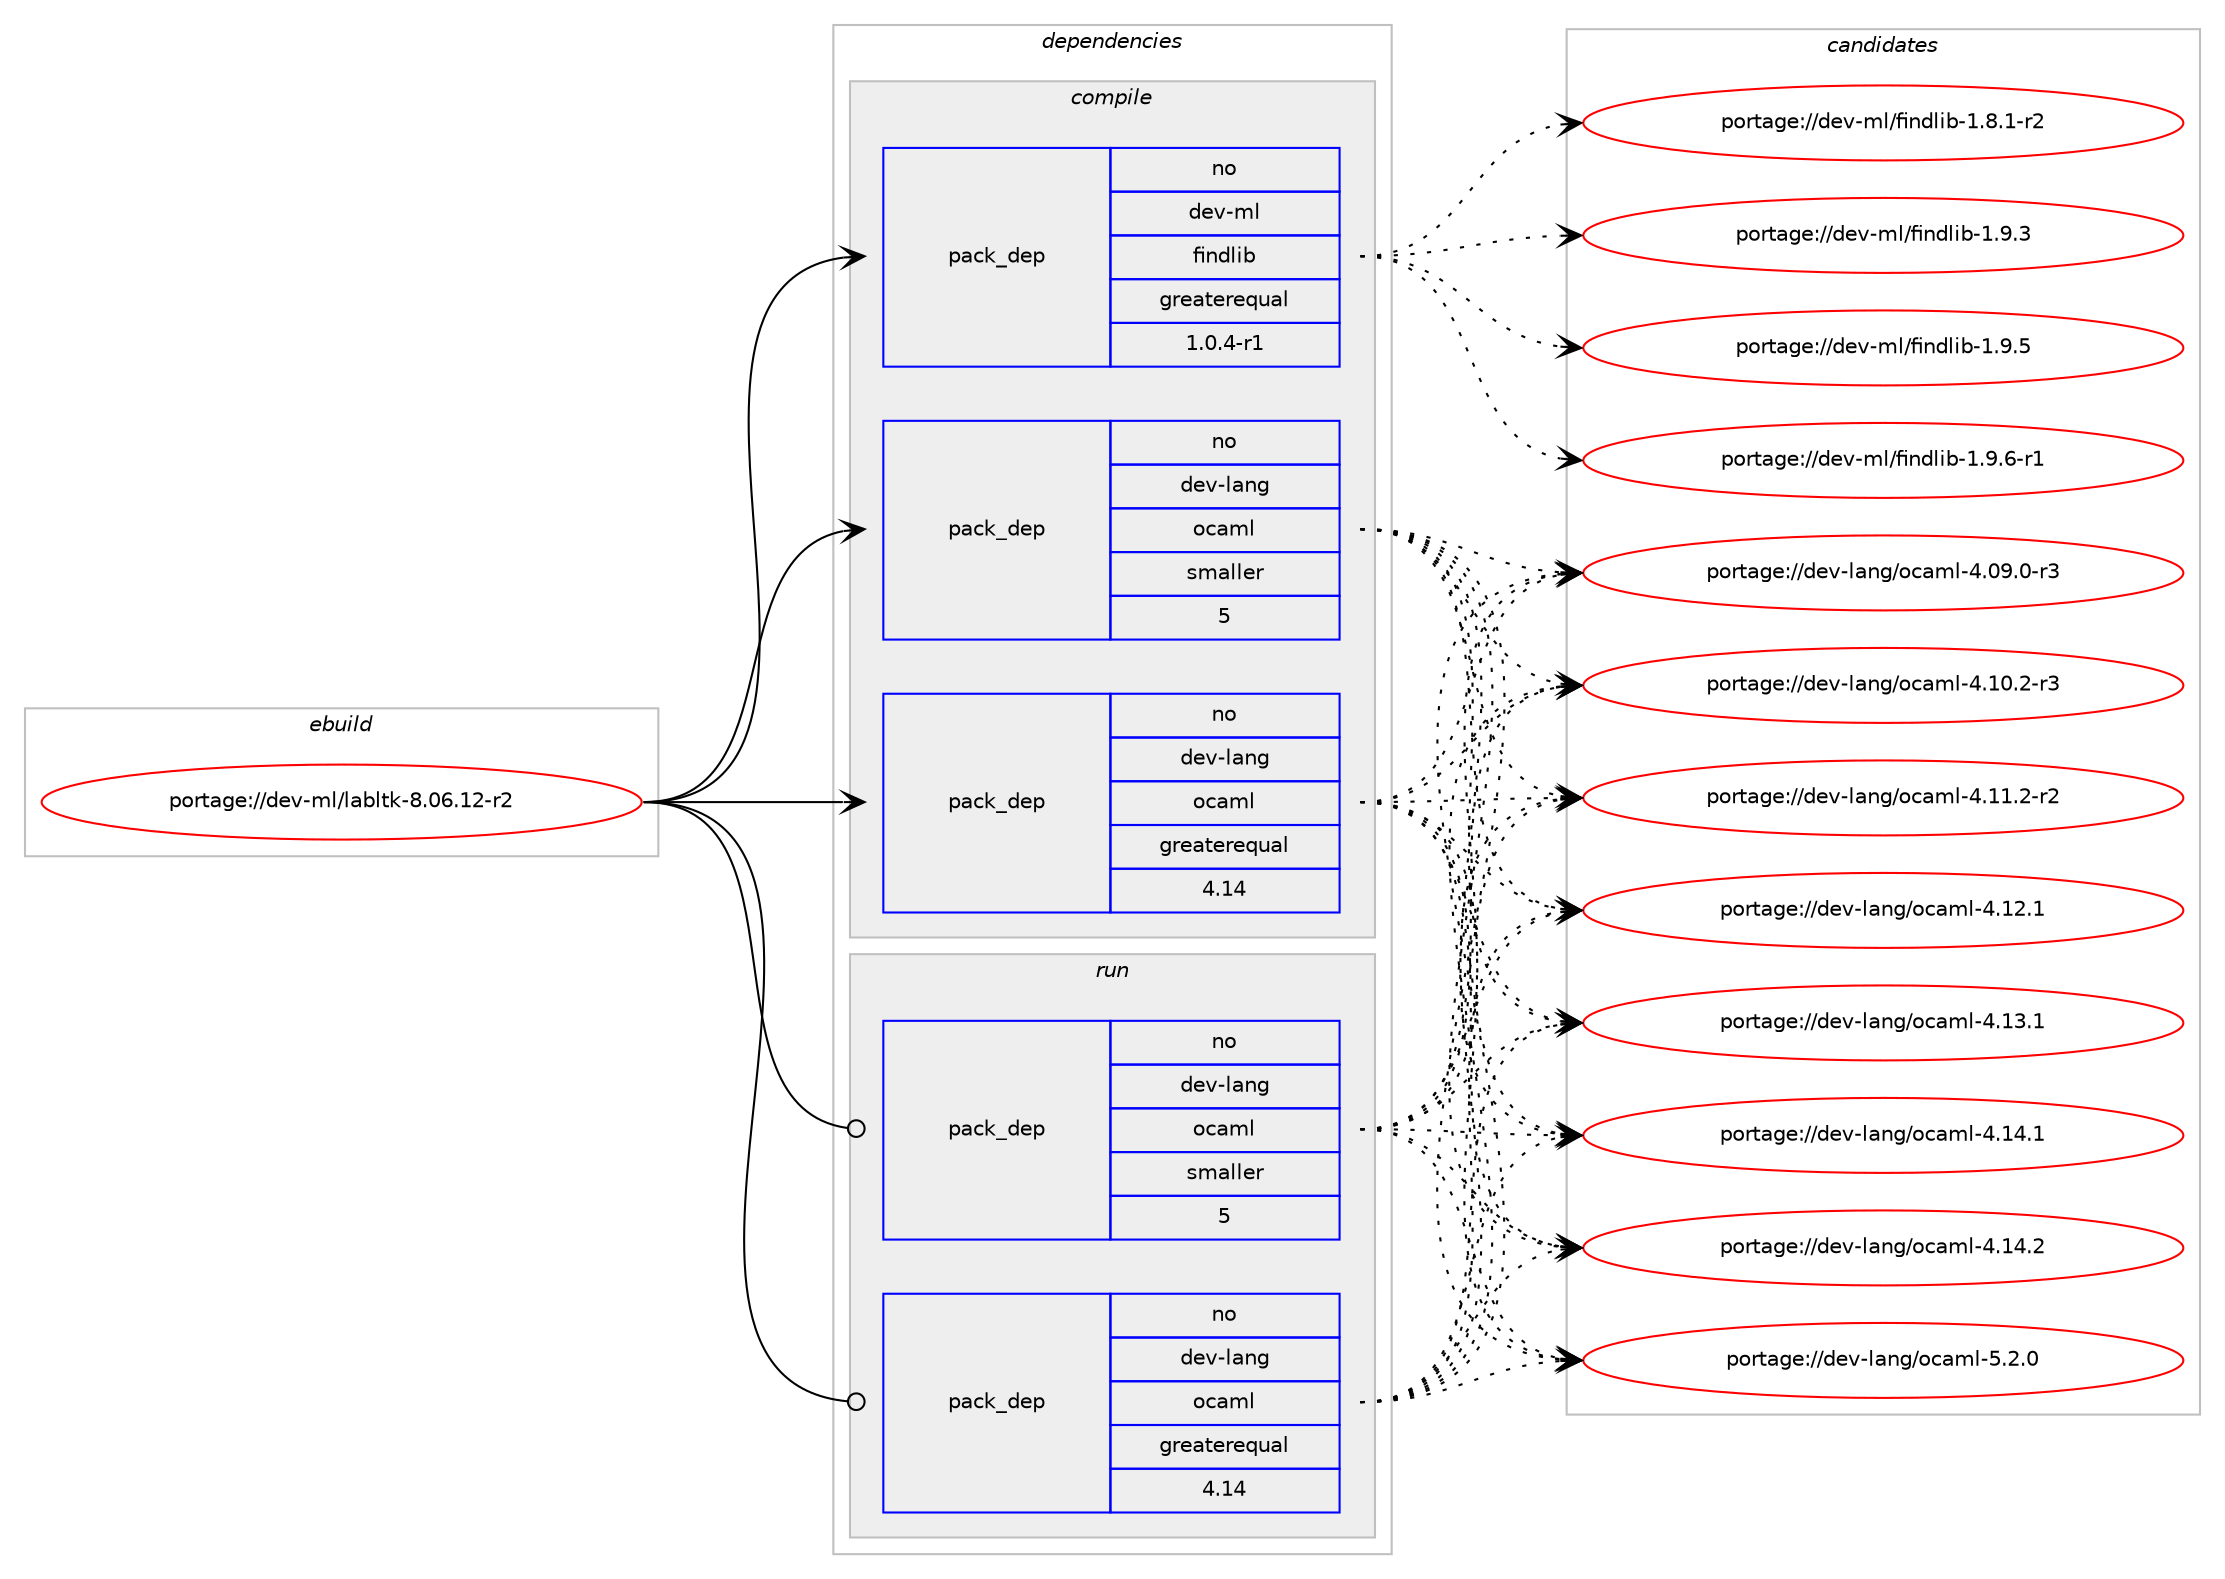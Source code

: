 digraph prolog {

# *************
# Graph options
# *************

newrank=true;
concentrate=true;
compound=true;
graph [rankdir=LR,fontname=Helvetica,fontsize=10,ranksep=1.5];#, ranksep=2.5, nodesep=0.2];
edge  [arrowhead=vee];
node  [fontname=Helvetica,fontsize=10];

# **********
# The ebuild
# **********

subgraph cluster_leftcol {
color=gray;
rank=same;
label=<<i>ebuild</i>>;
id [label="portage://dev-ml/labltk-8.06.12-r2", color=red, width=4, href="../dev-ml/labltk-8.06.12-r2.svg"];
}

# ****************
# The dependencies
# ****************

subgraph cluster_midcol {
color=gray;
label=<<i>dependencies</i>>;
subgraph cluster_compile {
fillcolor="#eeeeee";
style=filled;
label=<<i>compile</i>>;
subgraph pack30416 {
dependency60082 [label=<<TABLE BORDER="0" CELLBORDER="1" CELLSPACING="0" CELLPADDING="4" WIDTH="220"><TR><TD ROWSPAN="6" CELLPADDING="30">pack_dep</TD></TR><TR><TD WIDTH="110">no</TD></TR><TR><TD>dev-lang</TD></TR><TR><TD>ocaml</TD></TR><TR><TD>greaterequal</TD></TR><TR><TD>4.14</TD></TR></TABLE>>, shape=none, color=blue];
}
id:e -> dependency60082:w [weight=20,style="solid",arrowhead="vee"];
subgraph pack30417 {
dependency60083 [label=<<TABLE BORDER="0" CELLBORDER="1" CELLSPACING="0" CELLPADDING="4" WIDTH="220"><TR><TD ROWSPAN="6" CELLPADDING="30">pack_dep</TD></TR><TR><TD WIDTH="110">no</TD></TR><TR><TD>dev-lang</TD></TR><TR><TD>ocaml</TD></TR><TR><TD>smaller</TD></TR><TR><TD>5</TD></TR></TABLE>>, shape=none, color=blue];
}
id:e -> dependency60083:w [weight=20,style="solid",arrowhead="vee"];
# *** BEGIN UNKNOWN DEPENDENCY TYPE (TODO) ***
# id -> package_dependency(portage://dev-ml/labltk-8.06.12-r2,install,no,dev-lang,tk,none,[,,],any_same_slot,[])
# *** END UNKNOWN DEPENDENCY TYPE (TODO) ***

subgraph pack30418 {
dependency60084 [label=<<TABLE BORDER="0" CELLBORDER="1" CELLSPACING="0" CELLPADDING="4" WIDTH="220"><TR><TD ROWSPAN="6" CELLPADDING="30">pack_dep</TD></TR><TR><TD WIDTH="110">no</TD></TR><TR><TD>dev-ml</TD></TR><TR><TD>findlib</TD></TR><TR><TD>greaterequal</TD></TR><TR><TD>1.0.4-r1</TD></TR></TABLE>>, shape=none, color=blue];
}
id:e -> dependency60084:w [weight=20,style="solid",arrowhead="vee"];
# *** BEGIN UNKNOWN DEPENDENCY TYPE (TODO) ***
# id -> package_dependency(portage://dev-ml/labltk-8.06.12-r2,install,no,dev-ml,findlib,none,[,,],[],[])
# *** END UNKNOWN DEPENDENCY TYPE (TODO) ***

}
subgraph cluster_compileandrun {
fillcolor="#eeeeee";
style=filled;
label=<<i>compile and run</i>>;
}
subgraph cluster_run {
fillcolor="#eeeeee";
style=filled;
label=<<i>run</i>>;
subgraph pack30419 {
dependency60085 [label=<<TABLE BORDER="0" CELLBORDER="1" CELLSPACING="0" CELLPADDING="4" WIDTH="220"><TR><TD ROWSPAN="6" CELLPADDING="30">pack_dep</TD></TR><TR><TD WIDTH="110">no</TD></TR><TR><TD>dev-lang</TD></TR><TR><TD>ocaml</TD></TR><TR><TD>greaterequal</TD></TR><TR><TD>4.14</TD></TR></TABLE>>, shape=none, color=blue];
}
id:e -> dependency60085:w [weight=20,style="solid",arrowhead="odot"];
# *** BEGIN UNKNOWN DEPENDENCY TYPE (TODO) ***
# id -> package_dependency(portage://dev-ml/labltk-8.06.12-r2,run,no,dev-lang,ocaml,none,[,,],any_same_slot,[use(optenable(ocamlopt),none)])
# *** END UNKNOWN DEPENDENCY TYPE (TODO) ***

subgraph pack30420 {
dependency60086 [label=<<TABLE BORDER="0" CELLBORDER="1" CELLSPACING="0" CELLPADDING="4" WIDTH="220"><TR><TD ROWSPAN="6" CELLPADDING="30">pack_dep</TD></TR><TR><TD WIDTH="110">no</TD></TR><TR><TD>dev-lang</TD></TR><TR><TD>ocaml</TD></TR><TR><TD>smaller</TD></TR><TR><TD>5</TD></TR></TABLE>>, shape=none, color=blue];
}
id:e -> dependency60086:w [weight=20,style="solid",arrowhead="odot"];
# *** BEGIN UNKNOWN DEPENDENCY TYPE (TODO) ***
# id -> package_dependency(portage://dev-ml/labltk-8.06.12-r2,run,no,dev-lang,tk,none,[,,],any_same_slot,[])
# *** END UNKNOWN DEPENDENCY TYPE (TODO) ***

}
}

# **************
# The candidates
# **************

subgraph cluster_choices {
rank=same;
color=gray;
label=<<i>candidates</i>>;

subgraph choice30416 {
color=black;
nodesep=1;
choice1001011184510897110103471119997109108455246485746484511451 [label="portage://dev-lang/ocaml-4.09.0-r3", color=red, width=4,href="../dev-lang/ocaml-4.09.0-r3.svg"];
choice1001011184510897110103471119997109108455246494846504511451 [label="portage://dev-lang/ocaml-4.10.2-r3", color=red, width=4,href="../dev-lang/ocaml-4.10.2-r3.svg"];
choice1001011184510897110103471119997109108455246494946504511450 [label="portage://dev-lang/ocaml-4.11.2-r2", color=red, width=4,href="../dev-lang/ocaml-4.11.2-r2.svg"];
choice100101118451089711010347111999710910845524649504649 [label="portage://dev-lang/ocaml-4.12.1", color=red, width=4,href="../dev-lang/ocaml-4.12.1.svg"];
choice100101118451089711010347111999710910845524649514649 [label="portage://dev-lang/ocaml-4.13.1", color=red, width=4,href="../dev-lang/ocaml-4.13.1.svg"];
choice100101118451089711010347111999710910845524649524649 [label="portage://dev-lang/ocaml-4.14.1", color=red, width=4,href="../dev-lang/ocaml-4.14.1.svg"];
choice100101118451089711010347111999710910845524649524650 [label="portage://dev-lang/ocaml-4.14.2", color=red, width=4,href="../dev-lang/ocaml-4.14.2.svg"];
choice1001011184510897110103471119997109108455346504648 [label="portage://dev-lang/ocaml-5.2.0", color=red, width=4,href="../dev-lang/ocaml-5.2.0.svg"];
dependency60082:e -> choice1001011184510897110103471119997109108455246485746484511451:w [style=dotted,weight="100"];
dependency60082:e -> choice1001011184510897110103471119997109108455246494846504511451:w [style=dotted,weight="100"];
dependency60082:e -> choice1001011184510897110103471119997109108455246494946504511450:w [style=dotted,weight="100"];
dependency60082:e -> choice100101118451089711010347111999710910845524649504649:w [style=dotted,weight="100"];
dependency60082:e -> choice100101118451089711010347111999710910845524649514649:w [style=dotted,weight="100"];
dependency60082:e -> choice100101118451089711010347111999710910845524649524649:w [style=dotted,weight="100"];
dependency60082:e -> choice100101118451089711010347111999710910845524649524650:w [style=dotted,weight="100"];
dependency60082:e -> choice1001011184510897110103471119997109108455346504648:w [style=dotted,weight="100"];
}
subgraph choice30417 {
color=black;
nodesep=1;
choice1001011184510897110103471119997109108455246485746484511451 [label="portage://dev-lang/ocaml-4.09.0-r3", color=red, width=4,href="../dev-lang/ocaml-4.09.0-r3.svg"];
choice1001011184510897110103471119997109108455246494846504511451 [label="portage://dev-lang/ocaml-4.10.2-r3", color=red, width=4,href="../dev-lang/ocaml-4.10.2-r3.svg"];
choice1001011184510897110103471119997109108455246494946504511450 [label="portage://dev-lang/ocaml-4.11.2-r2", color=red, width=4,href="../dev-lang/ocaml-4.11.2-r2.svg"];
choice100101118451089711010347111999710910845524649504649 [label="portage://dev-lang/ocaml-4.12.1", color=red, width=4,href="../dev-lang/ocaml-4.12.1.svg"];
choice100101118451089711010347111999710910845524649514649 [label="portage://dev-lang/ocaml-4.13.1", color=red, width=4,href="../dev-lang/ocaml-4.13.1.svg"];
choice100101118451089711010347111999710910845524649524649 [label="portage://dev-lang/ocaml-4.14.1", color=red, width=4,href="../dev-lang/ocaml-4.14.1.svg"];
choice100101118451089711010347111999710910845524649524650 [label="portage://dev-lang/ocaml-4.14.2", color=red, width=4,href="../dev-lang/ocaml-4.14.2.svg"];
choice1001011184510897110103471119997109108455346504648 [label="portage://dev-lang/ocaml-5.2.0", color=red, width=4,href="../dev-lang/ocaml-5.2.0.svg"];
dependency60083:e -> choice1001011184510897110103471119997109108455246485746484511451:w [style=dotted,weight="100"];
dependency60083:e -> choice1001011184510897110103471119997109108455246494846504511451:w [style=dotted,weight="100"];
dependency60083:e -> choice1001011184510897110103471119997109108455246494946504511450:w [style=dotted,weight="100"];
dependency60083:e -> choice100101118451089711010347111999710910845524649504649:w [style=dotted,weight="100"];
dependency60083:e -> choice100101118451089711010347111999710910845524649514649:w [style=dotted,weight="100"];
dependency60083:e -> choice100101118451089711010347111999710910845524649524649:w [style=dotted,weight="100"];
dependency60083:e -> choice100101118451089711010347111999710910845524649524650:w [style=dotted,weight="100"];
dependency60083:e -> choice1001011184510897110103471119997109108455346504648:w [style=dotted,weight="100"];
}
subgraph choice30418 {
color=black;
nodesep=1;
choice1001011184510910847102105110100108105984549465646494511450 [label="portage://dev-ml/findlib-1.8.1-r2", color=red, width=4,href="../dev-ml/findlib-1.8.1-r2.svg"];
choice100101118451091084710210511010010810598454946574651 [label="portage://dev-ml/findlib-1.9.3", color=red, width=4,href="../dev-ml/findlib-1.9.3.svg"];
choice100101118451091084710210511010010810598454946574653 [label="portage://dev-ml/findlib-1.9.5", color=red, width=4,href="../dev-ml/findlib-1.9.5.svg"];
choice1001011184510910847102105110100108105984549465746544511449 [label="portage://dev-ml/findlib-1.9.6-r1", color=red, width=4,href="../dev-ml/findlib-1.9.6-r1.svg"];
dependency60084:e -> choice1001011184510910847102105110100108105984549465646494511450:w [style=dotted,weight="100"];
dependency60084:e -> choice100101118451091084710210511010010810598454946574651:w [style=dotted,weight="100"];
dependency60084:e -> choice100101118451091084710210511010010810598454946574653:w [style=dotted,weight="100"];
dependency60084:e -> choice1001011184510910847102105110100108105984549465746544511449:w [style=dotted,weight="100"];
}
subgraph choice30419 {
color=black;
nodesep=1;
choice1001011184510897110103471119997109108455246485746484511451 [label="portage://dev-lang/ocaml-4.09.0-r3", color=red, width=4,href="../dev-lang/ocaml-4.09.0-r3.svg"];
choice1001011184510897110103471119997109108455246494846504511451 [label="portage://dev-lang/ocaml-4.10.2-r3", color=red, width=4,href="../dev-lang/ocaml-4.10.2-r3.svg"];
choice1001011184510897110103471119997109108455246494946504511450 [label="portage://dev-lang/ocaml-4.11.2-r2", color=red, width=4,href="../dev-lang/ocaml-4.11.2-r2.svg"];
choice100101118451089711010347111999710910845524649504649 [label="portage://dev-lang/ocaml-4.12.1", color=red, width=4,href="../dev-lang/ocaml-4.12.1.svg"];
choice100101118451089711010347111999710910845524649514649 [label="portage://dev-lang/ocaml-4.13.1", color=red, width=4,href="../dev-lang/ocaml-4.13.1.svg"];
choice100101118451089711010347111999710910845524649524649 [label="portage://dev-lang/ocaml-4.14.1", color=red, width=4,href="../dev-lang/ocaml-4.14.1.svg"];
choice100101118451089711010347111999710910845524649524650 [label="portage://dev-lang/ocaml-4.14.2", color=red, width=4,href="../dev-lang/ocaml-4.14.2.svg"];
choice1001011184510897110103471119997109108455346504648 [label="portage://dev-lang/ocaml-5.2.0", color=red, width=4,href="../dev-lang/ocaml-5.2.0.svg"];
dependency60085:e -> choice1001011184510897110103471119997109108455246485746484511451:w [style=dotted,weight="100"];
dependency60085:e -> choice1001011184510897110103471119997109108455246494846504511451:w [style=dotted,weight="100"];
dependency60085:e -> choice1001011184510897110103471119997109108455246494946504511450:w [style=dotted,weight="100"];
dependency60085:e -> choice100101118451089711010347111999710910845524649504649:w [style=dotted,weight="100"];
dependency60085:e -> choice100101118451089711010347111999710910845524649514649:w [style=dotted,weight="100"];
dependency60085:e -> choice100101118451089711010347111999710910845524649524649:w [style=dotted,weight="100"];
dependency60085:e -> choice100101118451089711010347111999710910845524649524650:w [style=dotted,weight="100"];
dependency60085:e -> choice1001011184510897110103471119997109108455346504648:w [style=dotted,weight="100"];
}
subgraph choice30420 {
color=black;
nodesep=1;
choice1001011184510897110103471119997109108455246485746484511451 [label="portage://dev-lang/ocaml-4.09.0-r3", color=red, width=4,href="../dev-lang/ocaml-4.09.0-r3.svg"];
choice1001011184510897110103471119997109108455246494846504511451 [label="portage://dev-lang/ocaml-4.10.2-r3", color=red, width=4,href="../dev-lang/ocaml-4.10.2-r3.svg"];
choice1001011184510897110103471119997109108455246494946504511450 [label="portage://dev-lang/ocaml-4.11.2-r2", color=red, width=4,href="../dev-lang/ocaml-4.11.2-r2.svg"];
choice100101118451089711010347111999710910845524649504649 [label="portage://dev-lang/ocaml-4.12.1", color=red, width=4,href="../dev-lang/ocaml-4.12.1.svg"];
choice100101118451089711010347111999710910845524649514649 [label="portage://dev-lang/ocaml-4.13.1", color=red, width=4,href="../dev-lang/ocaml-4.13.1.svg"];
choice100101118451089711010347111999710910845524649524649 [label="portage://dev-lang/ocaml-4.14.1", color=red, width=4,href="../dev-lang/ocaml-4.14.1.svg"];
choice100101118451089711010347111999710910845524649524650 [label="portage://dev-lang/ocaml-4.14.2", color=red, width=4,href="../dev-lang/ocaml-4.14.2.svg"];
choice1001011184510897110103471119997109108455346504648 [label="portage://dev-lang/ocaml-5.2.0", color=red, width=4,href="../dev-lang/ocaml-5.2.0.svg"];
dependency60086:e -> choice1001011184510897110103471119997109108455246485746484511451:w [style=dotted,weight="100"];
dependency60086:e -> choice1001011184510897110103471119997109108455246494846504511451:w [style=dotted,weight="100"];
dependency60086:e -> choice1001011184510897110103471119997109108455246494946504511450:w [style=dotted,weight="100"];
dependency60086:e -> choice100101118451089711010347111999710910845524649504649:w [style=dotted,weight="100"];
dependency60086:e -> choice100101118451089711010347111999710910845524649514649:w [style=dotted,weight="100"];
dependency60086:e -> choice100101118451089711010347111999710910845524649524649:w [style=dotted,weight="100"];
dependency60086:e -> choice100101118451089711010347111999710910845524649524650:w [style=dotted,weight="100"];
dependency60086:e -> choice1001011184510897110103471119997109108455346504648:w [style=dotted,weight="100"];
}
}

}
